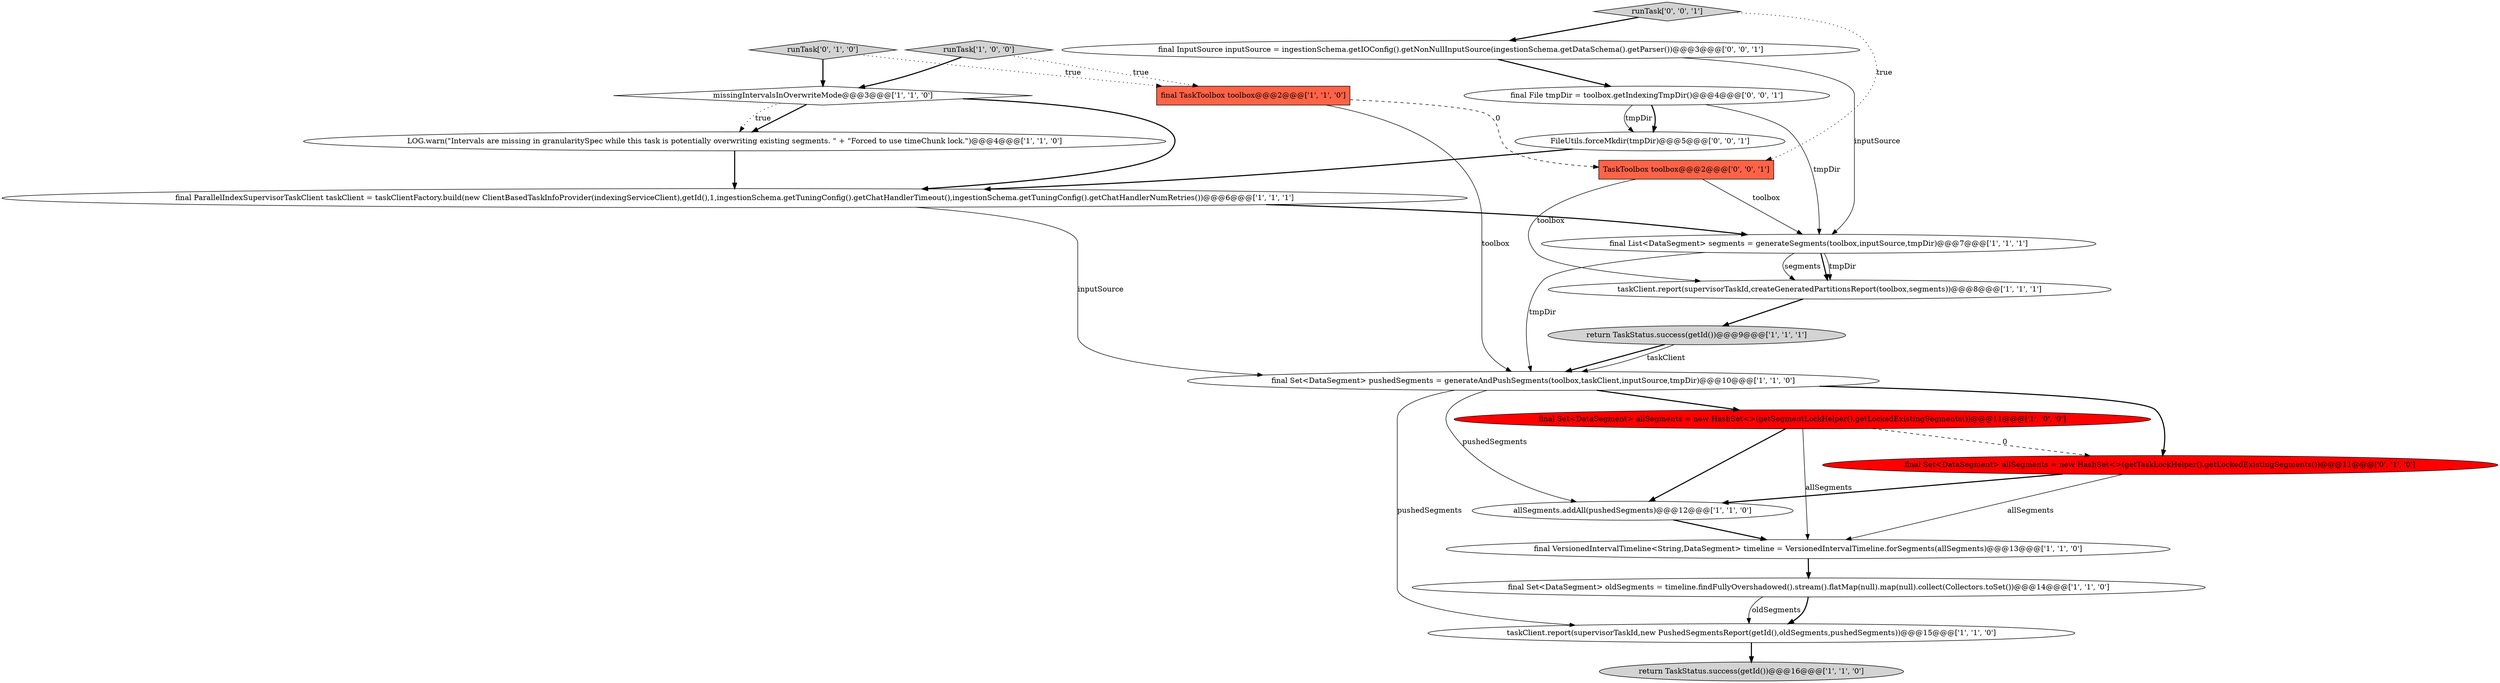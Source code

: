 digraph {
9 [style = filled, label = "final TaskToolbox toolbox@@@2@@@['1', '1', '0']", fillcolor = tomato, shape = box image = "AAA0AAABBB1BBB"];
13 [style = filled, label = "runTask['1', '0', '0']", fillcolor = lightgray, shape = diamond image = "AAA0AAABBB1BBB"];
11 [style = filled, label = "taskClient.report(supervisorTaskId,new PushedSegmentsReport(getId(),oldSegments,pushedSegments))@@@15@@@['1', '1', '0']", fillcolor = white, shape = ellipse image = "AAA0AAABBB1BBB"];
6 [style = filled, label = "allSegments.addAll(pushedSegments)@@@12@@@['1', '1', '0']", fillcolor = white, shape = ellipse image = "AAA0AAABBB1BBB"];
12 [style = filled, label = "final Set<DataSegment> allSegments = new HashSet<>(getSegmentLockHelper().getLockedExistingSegments())@@@11@@@['1', '0', '0']", fillcolor = red, shape = ellipse image = "AAA1AAABBB1BBB"];
3 [style = filled, label = "final List<DataSegment> segments = generateSegments(toolbox,inputSource,tmpDir)@@@7@@@['1', '1', '1']", fillcolor = white, shape = ellipse image = "AAA0AAABBB1BBB"];
1 [style = filled, label = "final VersionedIntervalTimeline<String,DataSegment> timeline = VersionedIntervalTimeline.forSegments(allSegments)@@@13@@@['1', '1', '0']", fillcolor = white, shape = ellipse image = "AAA0AAABBB1BBB"];
2 [style = filled, label = "final Set<DataSegment> pushedSegments = generateAndPushSegments(toolbox,taskClient,inputSource,tmpDir)@@@10@@@['1', '1', '0']", fillcolor = white, shape = ellipse image = "AAA0AAABBB1BBB"];
10 [style = filled, label = "missingIntervalsInOverwriteMode@@@3@@@['1', '1', '0']", fillcolor = white, shape = diamond image = "AAA0AAABBB1BBB"];
8 [style = filled, label = "final Set<DataSegment> oldSegments = timeline.findFullyOvershadowed().stream().flatMap(null).map(null).collect(Collectors.toSet())@@@14@@@['1', '1', '0']", fillcolor = white, shape = ellipse image = "AAA0AAABBB1BBB"];
4 [style = filled, label = "taskClient.report(supervisorTaskId,createGeneratedPartitionsReport(toolbox,segments))@@@8@@@['1', '1', '1']", fillcolor = white, shape = ellipse image = "AAA0AAABBB1BBB"];
14 [style = filled, label = "final ParallelIndexSupervisorTaskClient taskClient = taskClientFactory.build(new ClientBasedTaskInfoProvider(indexingServiceClient),getId(),1,ingestionSchema.getTuningConfig().getChatHandlerTimeout(),ingestionSchema.getTuningConfig().getChatHandlerNumRetries())@@@6@@@['1', '1', '1']", fillcolor = white, shape = ellipse image = "AAA0AAABBB1BBB"];
17 [style = filled, label = "TaskToolbox toolbox@@@2@@@['0', '0', '1']", fillcolor = tomato, shape = box image = "AAA0AAABBB3BBB"];
19 [style = filled, label = "FileUtils.forceMkdir(tmpDir)@@@5@@@['0', '0', '1']", fillcolor = white, shape = ellipse image = "AAA0AAABBB3BBB"];
5 [style = filled, label = "return TaskStatus.success(getId())@@@16@@@['1', '1', '0']", fillcolor = lightgray, shape = ellipse image = "AAA0AAABBB1BBB"];
20 [style = filled, label = "final InputSource inputSource = ingestionSchema.getIOConfig().getNonNullInputSource(ingestionSchema.getDataSchema().getParser())@@@3@@@['0', '0', '1']", fillcolor = white, shape = ellipse image = "AAA0AAABBB3BBB"];
15 [style = filled, label = "runTask['0', '1', '0']", fillcolor = lightgray, shape = diamond image = "AAA0AAABBB2BBB"];
16 [style = filled, label = "final Set<DataSegment> allSegments = new HashSet<>(getTaskLockHelper().getLockedExistingSegments())@@@11@@@['0', '1', '0']", fillcolor = red, shape = ellipse image = "AAA1AAABBB2BBB"];
21 [style = filled, label = "final File tmpDir = toolbox.getIndexingTmpDir()@@@4@@@['0', '0', '1']", fillcolor = white, shape = ellipse image = "AAA0AAABBB3BBB"];
18 [style = filled, label = "runTask['0', '0', '1']", fillcolor = lightgray, shape = diamond image = "AAA0AAABBB3BBB"];
0 [style = filled, label = "LOG.warn(\"Intervals are missing in granularitySpec while this task is potentially overwriting existing segments. \" + \"Forced to use timeChunk lock.\")@@@4@@@['1', '1', '0']", fillcolor = white, shape = ellipse image = "AAA0AAABBB1BBB"];
7 [style = filled, label = "return TaskStatus.success(getId())@@@9@@@['1', '1', '1']", fillcolor = lightgray, shape = ellipse image = "AAA0AAABBB1BBB"];
14->3 [style = bold, label=""];
20->3 [style = solid, label="inputSource"];
13->10 [style = bold, label=""];
15->10 [style = bold, label=""];
21->3 [style = solid, label="tmpDir"];
1->8 [style = bold, label=""];
21->19 [style = bold, label=""];
10->14 [style = bold, label=""];
12->16 [style = dashed, label="0"];
16->6 [style = bold, label=""];
21->19 [style = solid, label="tmpDir"];
12->1 [style = solid, label="allSegments"];
17->3 [style = solid, label="toolbox"];
12->6 [style = bold, label=""];
3->4 [style = bold, label=""];
2->6 [style = solid, label="pushedSegments"];
4->7 [style = bold, label=""];
15->9 [style = dotted, label="true"];
8->11 [style = solid, label="oldSegments"];
2->12 [style = bold, label=""];
9->2 [style = solid, label="toolbox"];
2->16 [style = bold, label=""];
20->21 [style = bold, label=""];
6->1 [style = bold, label=""];
11->5 [style = bold, label=""];
18->20 [style = bold, label=""];
14->2 [style = solid, label="inputSource"];
17->4 [style = solid, label="toolbox"];
0->14 [style = bold, label=""];
19->14 [style = bold, label=""];
3->4 [style = solid, label="tmpDir"];
7->2 [style = bold, label=""];
9->17 [style = dashed, label="0"];
10->0 [style = bold, label=""];
7->2 [style = solid, label="taskClient"];
2->11 [style = solid, label="pushedSegments"];
10->0 [style = dotted, label="true"];
18->17 [style = dotted, label="true"];
16->1 [style = solid, label="allSegments"];
3->2 [style = solid, label="tmpDir"];
3->4 [style = solid, label="segments"];
8->11 [style = bold, label=""];
13->9 [style = dotted, label="true"];
}
